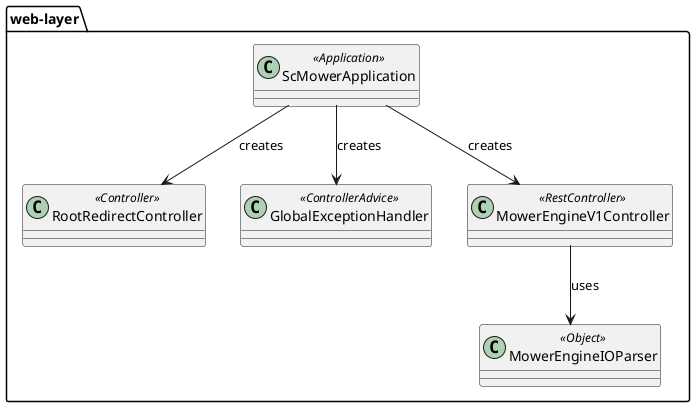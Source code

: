 @startuml
' Web Layer Class Diagram

package web-layer {
    class ScMowerApplication <<Application>>
    class RootRedirectController <<Controller>>
    class GlobalExceptionHandler <<ControllerAdvice>>
    class MowerEngineV1Controller <<RestController>>
    class MowerEngineIOParser <<Object>>
}

' Relationships
ScMowerApplication --> RootRedirectController : creates
ScMowerApplication --> GlobalExceptionHandler : creates
ScMowerApplication --> MowerEngineV1Controller : creates
MowerEngineV1Controller --> MowerEngineIOParser : uses

@enduml


